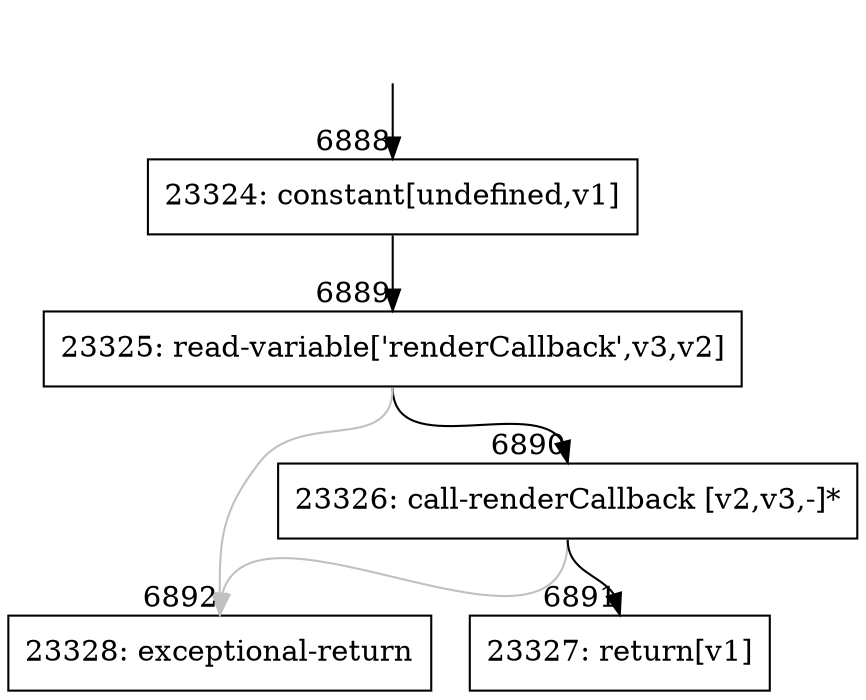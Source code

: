 digraph {
rankdir="TD"
BB_entry481[shape=none,label=""];
BB_entry481 -> BB6888 [tailport=s, headport=n, headlabel="    6888"]
BB6888 [shape=record label="{23324: constant[undefined,v1]}" ] 
BB6888 -> BB6889 [tailport=s, headport=n, headlabel="      6889"]
BB6889 [shape=record label="{23325: read-variable['renderCallback',v3,v2]}" ] 
BB6889 -> BB6890 [tailport=s, headport=n, headlabel="      6890"]
BB6889 -> BB6892 [tailport=s, headport=n, color=gray, headlabel="      6892"]
BB6890 [shape=record label="{23326: call-renderCallback [v2,v3,-]*}" ] 
BB6890 -> BB6891 [tailport=s, headport=n, headlabel="      6891"]
BB6890 -> BB6892 [tailport=s, headport=n, color=gray]
BB6891 [shape=record label="{23327: return[v1]}" ] 
BB6892 [shape=record label="{23328: exceptional-return}" ] 
//#$~ 12102
}
